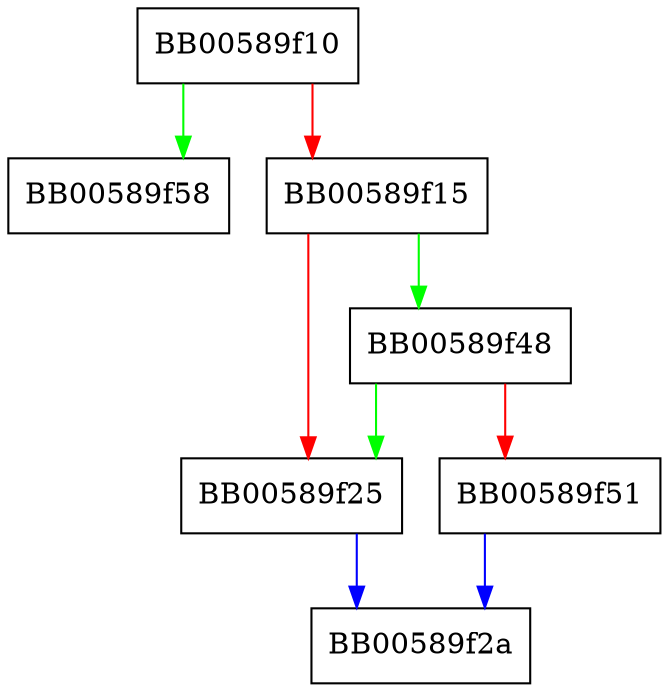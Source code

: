 digraph EC_POINT_clear_free {
  node [shape="box"];
  graph [splines=ortho];
  BB00589f10 -> BB00589f58 [color="green"];
  BB00589f10 -> BB00589f15 [color="red"];
  BB00589f15 -> BB00589f48 [color="green"];
  BB00589f15 -> BB00589f25 [color="red"];
  BB00589f25 -> BB00589f2a [color="blue"];
  BB00589f48 -> BB00589f25 [color="green"];
  BB00589f48 -> BB00589f51 [color="red"];
  BB00589f51 -> BB00589f2a [color="blue"];
}